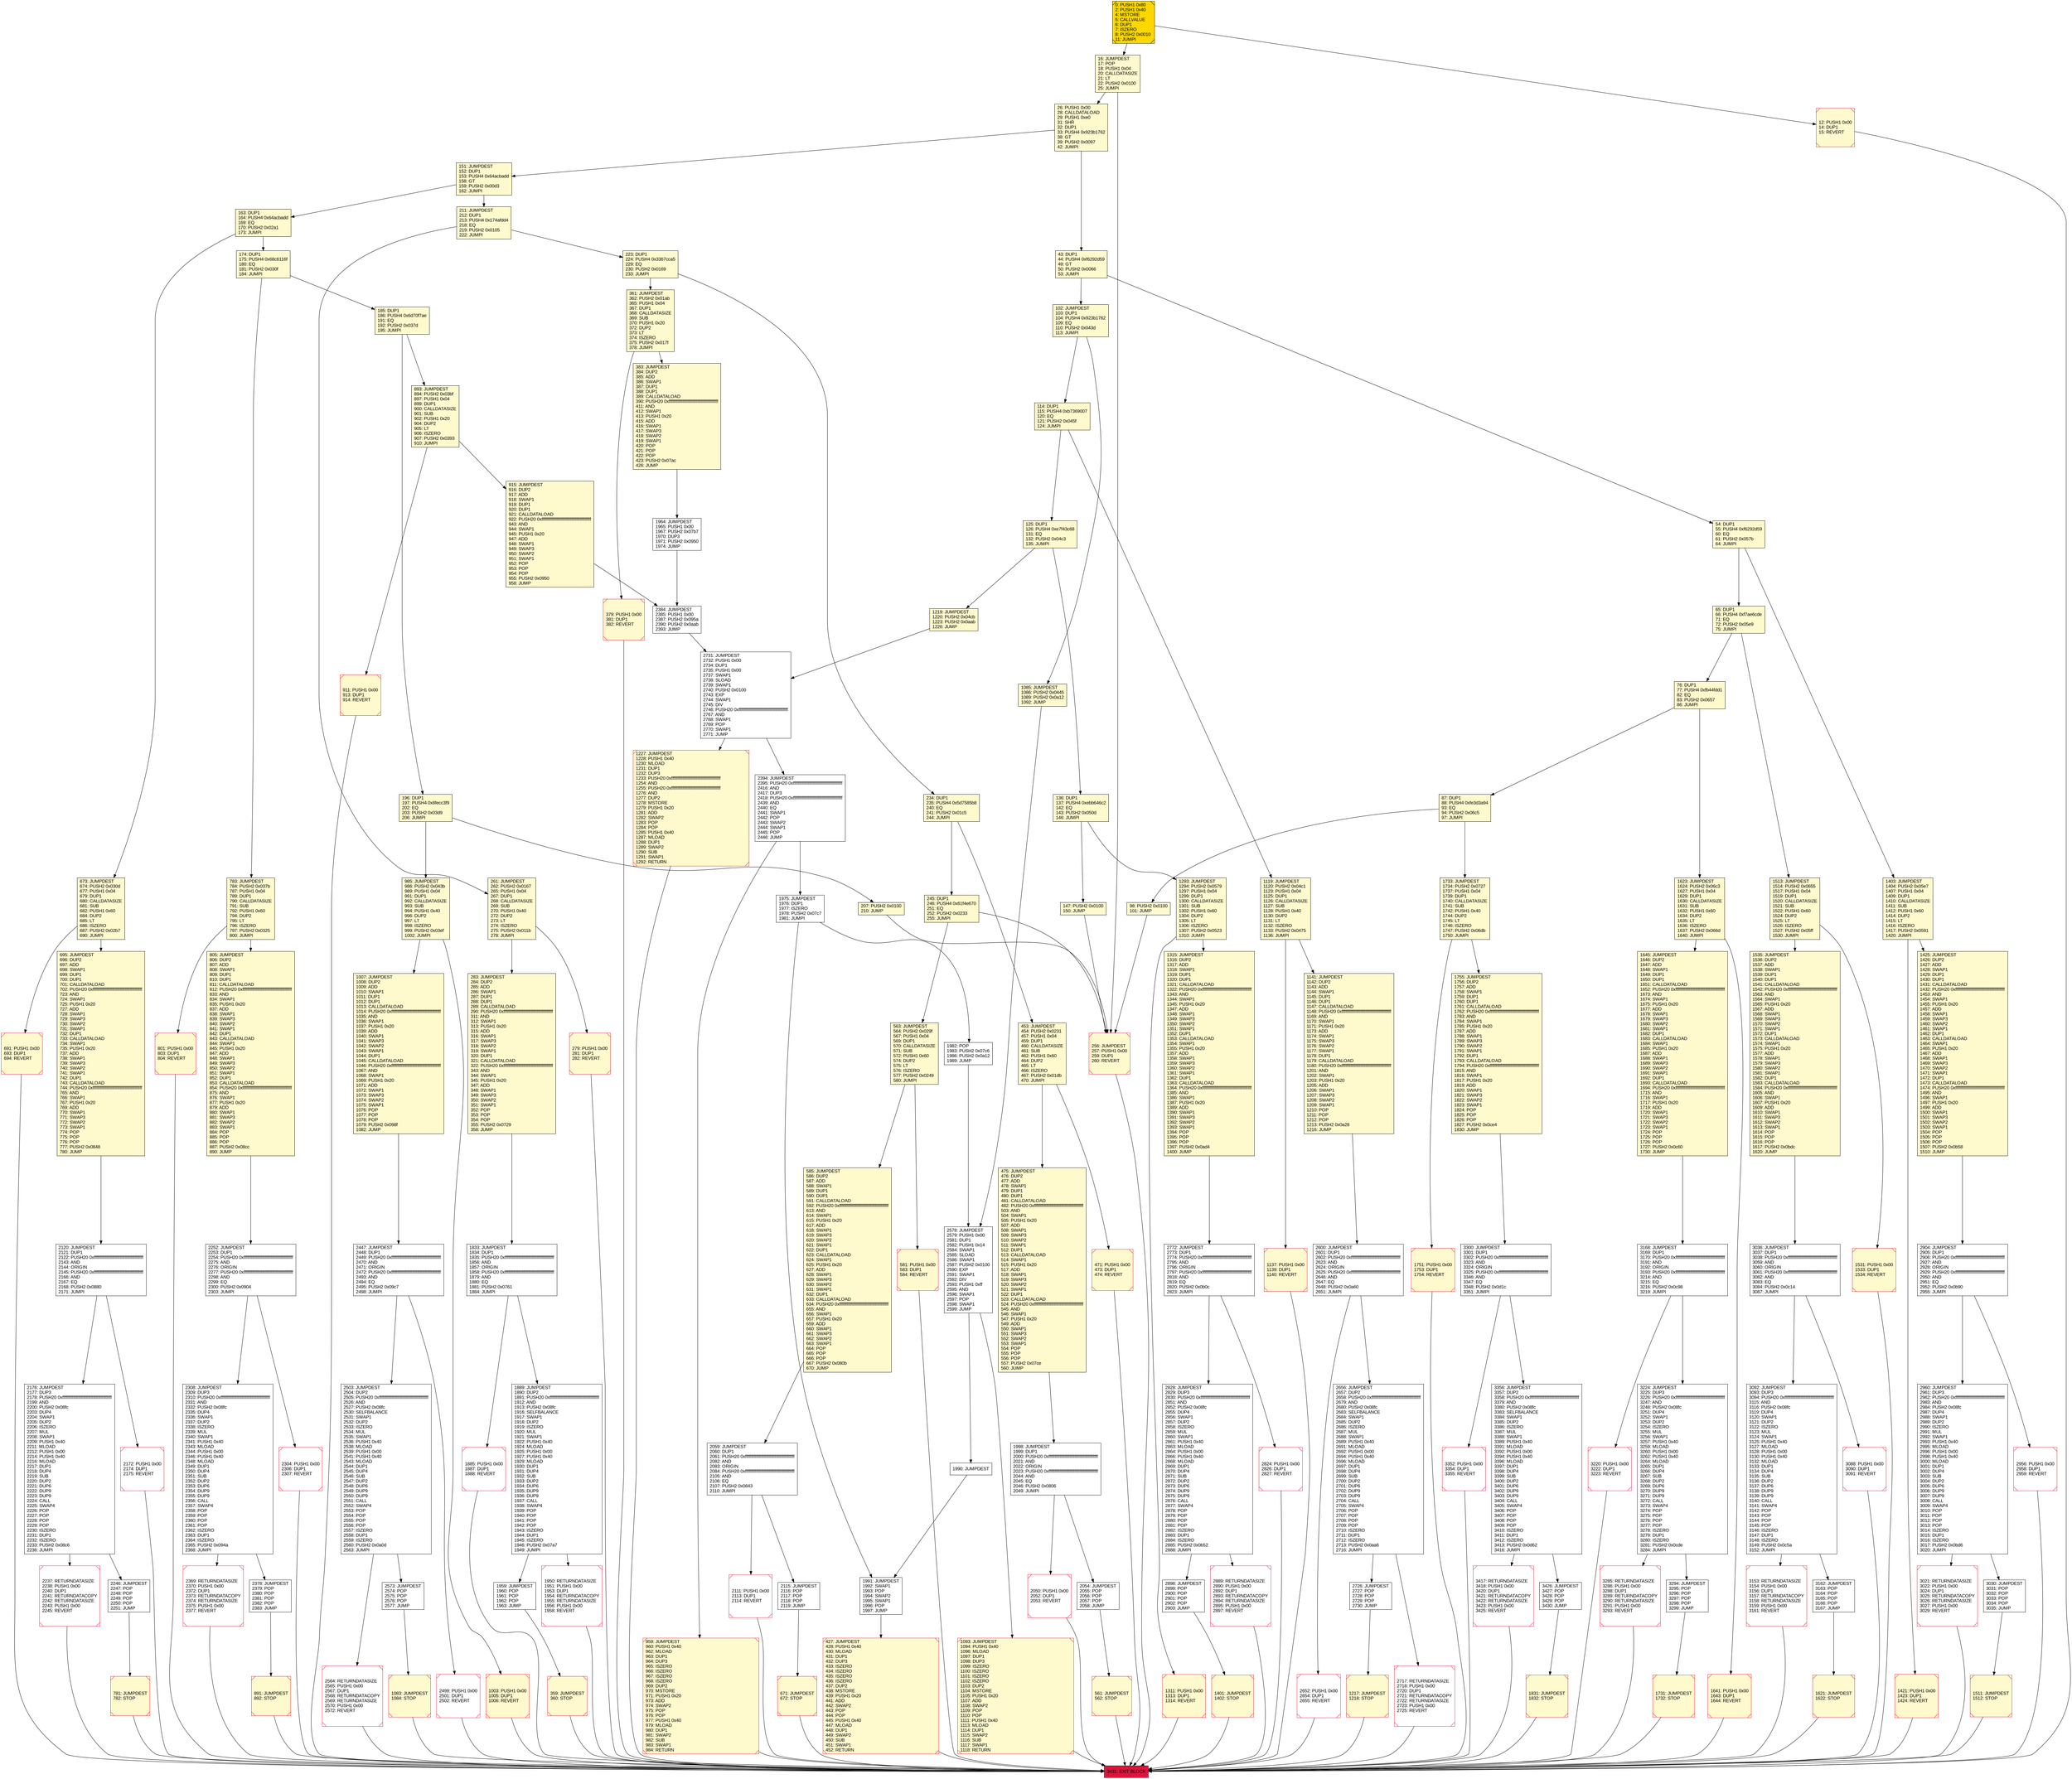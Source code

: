 digraph G {
bgcolor=transparent rankdir=UD;
node [shape=box style=filled color=black fillcolor=white fontname=arial fontcolor=black];
2828 [label="2828: JUMPDEST\l2829: DUP3\l2830: PUSH20 0xffffffffffffffffffffffffffffffffffffffff\l2851: AND\l2852: PUSH2 0x08fc\l2855: DUP4\l2856: SWAP1\l2857: DUP2\l2858: ISZERO\l2859: MUL\l2860: SWAP1\l2861: PUSH1 0x40\l2863: MLOAD\l2864: PUSH1 0x00\l2866: PUSH1 0x40\l2868: MLOAD\l2869: DUP1\l2870: DUP4\l2871: SUB\l2872: DUP2\l2873: DUP6\l2874: DUP9\l2875: DUP9\l2876: CALL\l2877: SWAP4\l2878: POP\l2879: POP\l2880: POP\l2881: POP\l2882: ISZERO\l2883: DUP1\l2884: ISZERO\l2885: PUSH2 0x0b52\l2888: JUMPI\l" ];
2378 [label="2378: JUMPDEST\l2379: POP\l2380: POP\l2381: POP\l2382: POP\l2383: JUMP\l" ];
26 [label="26: PUSH1 0x00\l28: CALLDATALOAD\l29: PUSH1 0xe0\l31: SHR\l32: DUP1\l33: PUSH4 0x923b1762\l38: GT\l39: PUSH2 0x0097\l42: JUMPI\l" fillcolor=lemonchiffon ];
256 [label="256: JUMPDEST\l257: PUSH1 0x00\l259: DUP1\l260: REVERT\l" fillcolor=lemonchiffon shape=Msquare color=crimson ];
3036 [label="3036: JUMPDEST\l3037: DUP1\l3038: PUSH20 0xffffffffffffffffffffffffffffffffffffffff\l3059: AND\l3060: ORIGIN\l3061: PUSH20 0xffffffffffffffffffffffffffffffffffffffff\l3082: AND\l3083: EQ\l3084: PUSH2 0x0c14\l3087: JUMPI\l" ];
151 [label="151: JUMPDEST\l152: DUP1\l153: PUSH4 0x64acbadd\l158: GT\l159: PUSH2 0x00d3\l162: JUMPI\l" fillcolor=lemonchiffon ];
1755 [label="1755: JUMPDEST\l1756: DUP2\l1757: ADD\l1758: SWAP1\l1759: DUP1\l1760: DUP1\l1761: CALLDATALOAD\l1762: PUSH20 0xffffffffffffffffffffffffffffffffffffffff\l1783: AND\l1784: SWAP1\l1785: PUSH1 0x20\l1787: ADD\l1788: SWAP1\l1789: SWAP3\l1790: SWAP2\l1791: SWAP1\l1792: DUP1\l1793: CALLDATALOAD\l1794: PUSH20 0xffffffffffffffffffffffffffffffffffffffff\l1815: AND\l1816: SWAP1\l1817: PUSH1 0x20\l1819: ADD\l1820: SWAP1\l1821: SWAP3\l1822: SWAP2\l1823: SWAP1\l1824: POP\l1825: POP\l1826: POP\l1827: PUSH2 0x0ce4\l1830: JUMP\l" fillcolor=lemonchiffon ];
174 [label="174: DUP1\l175: PUSH4 0x68c6116f\l180: EQ\l181: PUSH2 0x030f\l184: JUMPI\l" fillcolor=lemonchiffon ];
1513 [label="1513: JUMPDEST\l1514: PUSH2 0x0655\l1517: PUSH1 0x04\l1519: DUP1\l1520: CALLDATASIZE\l1521: SUB\l1522: PUSH1 0x60\l1524: DUP2\l1525: LT\l1526: ISZERO\l1527: PUSH2 0x05ff\l1530: JUMPI\l" fillcolor=lemonchiffon ];
671 [label="671: JUMPDEST\l672: STOP\l" fillcolor=lemonchiffon shape=Msquare color=crimson ];
1990 [label="1990: JUMPDEST\l" ];
207 [label="207: PUSH2 0x0100\l210: JUMP\l" fillcolor=lemonchiffon ];
691 [label="691: PUSH1 0x00\l693: DUP1\l694: REVERT\l" fillcolor=lemonchiffon shape=Msquare color=crimson ];
3162 [label="3162: JUMPDEST\l3163: POP\l3164: POP\l3165: POP\l3166: POP\l3167: JUMP\l" ];
223 [label="223: DUP1\l224: PUSH4 0x3367cca5\l229: EQ\l230: PUSH2 0x0169\l233: JUMPI\l" fillcolor=lemonchiffon ];
283 [label="283: JUMPDEST\l284: DUP2\l285: ADD\l286: SWAP1\l287: DUP1\l288: DUP1\l289: CALLDATALOAD\l290: PUSH20 0xffffffffffffffffffffffffffffffffffffffff\l311: AND\l312: SWAP1\l313: PUSH1 0x20\l315: ADD\l316: SWAP1\l317: SWAP3\l318: SWAP2\l319: SWAP1\l320: DUP1\l321: CALLDATALOAD\l322: PUSH20 0xffffffffffffffffffffffffffffffffffffffff\l343: AND\l344: SWAP1\l345: PUSH1 0x20\l347: ADD\l348: SWAP1\l349: SWAP3\l350: SWAP2\l351: SWAP1\l352: POP\l353: POP\l354: POP\l355: PUSH2 0x0729\l358: JUMP\l" fillcolor=lemonchiffon ];
0 [label="0: PUSH1 0x80\l2: PUSH1 0x40\l4: MSTORE\l5: CALLVALUE\l6: DUP1\l7: ISZERO\l8: PUSH2 0x0010\l11: JUMPI\l" fillcolor=lemonchiffon shape=Msquare fillcolor=gold ];
3356 [label="3356: JUMPDEST\l3357: DUP2\l3358: PUSH20 0xffffffffffffffffffffffffffffffffffffffff\l3379: AND\l3380: PUSH2 0x08fc\l3383: SELFBALANCE\l3384: SWAP1\l3385: DUP2\l3386: ISZERO\l3387: MUL\l3388: SWAP1\l3389: PUSH1 0x40\l3391: MLOAD\l3392: PUSH1 0x00\l3394: PUSH1 0x40\l3396: MLOAD\l3397: DUP1\l3398: DUP4\l3399: SUB\l3400: DUP2\l3401: DUP6\l3402: DUP9\l3403: DUP9\l3404: CALL\l3405: SWAP4\l3406: POP\l3407: POP\l3408: POP\l3409: POP\l3410: ISZERO\l3411: DUP1\l3412: ISZERO\l3413: PUSH2 0x0d62\l3416: JUMPI\l" ];
361 [label="361: JUMPDEST\l362: PUSH2 0x01ab\l365: PUSH1 0x04\l367: DUP1\l368: CALLDATASIZE\l369: SUB\l370: PUSH1 0x20\l372: DUP2\l373: LT\l374: ISZERO\l375: PUSH2 0x017f\l378: JUMPI\l" fillcolor=lemonchiffon ];
2898 [label="2898: JUMPDEST\l2899: POP\l2900: POP\l2901: POP\l2902: POP\l2903: JUMP\l" ];
2564 [label="2564: RETURNDATASIZE\l2565: PUSH1 0x00\l2567: DUP1\l2568: RETURNDATACOPY\l2569: RETURNDATASIZE\l2570: PUSH1 0x00\l2572: REVERT\l" shape=Msquare color=crimson ];
1425 [label="1425: JUMPDEST\l1426: DUP2\l1427: ADD\l1428: SWAP1\l1429: DUP1\l1430: DUP1\l1431: CALLDATALOAD\l1432: PUSH20 0xffffffffffffffffffffffffffffffffffffffff\l1453: AND\l1454: SWAP1\l1455: PUSH1 0x20\l1457: ADD\l1458: SWAP1\l1459: SWAP3\l1460: SWAP2\l1461: SWAP1\l1462: DUP1\l1463: CALLDATALOAD\l1464: SWAP1\l1465: PUSH1 0x20\l1467: ADD\l1468: SWAP1\l1469: SWAP3\l1470: SWAP2\l1471: SWAP1\l1472: DUP1\l1473: CALLDATALOAD\l1474: PUSH20 0xffffffffffffffffffffffffffffffffffffffff\l1495: AND\l1496: SWAP1\l1497: PUSH1 0x20\l1499: ADD\l1500: SWAP1\l1501: SWAP3\l1502: SWAP2\l1503: SWAP1\l1504: POP\l1505: POP\l1506: POP\l1507: PUSH2 0x0b58\l1510: JUMP\l" fillcolor=lemonchiffon ];
102 [label="102: JUMPDEST\l103: DUP1\l104: PUSH4 0x923b1762\l109: EQ\l110: PUSH2 0x043d\l113: JUMPI\l" fillcolor=lemonchiffon ];
1733 [label="1733: JUMPDEST\l1734: PUSH2 0x0727\l1737: PUSH1 0x04\l1739: DUP1\l1740: CALLDATASIZE\l1741: SUB\l1742: PUSH1 0x40\l1744: DUP2\l1745: LT\l1746: ISZERO\l1747: PUSH2 0x06db\l1750: JUMPI\l" fillcolor=lemonchiffon ];
1421 [label="1421: PUSH1 0x00\l1423: DUP1\l1424: REVERT\l" fillcolor=lemonchiffon shape=Msquare color=crimson ];
2904 [label="2904: JUMPDEST\l2905: DUP1\l2906: PUSH20 0xffffffffffffffffffffffffffffffffffffffff\l2927: AND\l2928: ORIGIN\l2929: PUSH20 0xffffffffffffffffffffffffffffffffffffffff\l2950: AND\l2951: EQ\l2952: PUSH2 0x0b90\l2955: JUMPI\l" ];
695 [label="695: JUMPDEST\l696: DUP2\l697: ADD\l698: SWAP1\l699: DUP1\l700: DUP1\l701: CALLDATALOAD\l702: PUSH20 0xffffffffffffffffffffffffffffffffffffffff\l723: AND\l724: SWAP1\l725: PUSH1 0x20\l727: ADD\l728: SWAP1\l729: SWAP3\l730: SWAP2\l731: SWAP1\l732: DUP1\l733: CALLDATALOAD\l734: SWAP1\l735: PUSH1 0x20\l737: ADD\l738: SWAP1\l739: SWAP3\l740: SWAP2\l741: SWAP1\l742: DUP1\l743: CALLDATALOAD\l744: PUSH20 0xffffffffffffffffffffffffffffffffffffffff\l765: AND\l766: SWAP1\l767: PUSH1 0x20\l769: ADD\l770: SWAP1\l771: SWAP3\l772: SWAP2\l773: SWAP1\l774: POP\l775: POP\l776: POP\l777: PUSH2 0x0848\l780: JUMP\l" fillcolor=lemonchiffon ];
2956 [label="2956: PUSH1 0x00\l2958: DUP1\l2959: REVERT\l" shape=Msquare color=crimson ];
911 [label="911: PUSH1 0x00\l913: DUP1\l914: REVERT\l" fillcolor=lemonchiffon shape=Msquare color=crimson ];
2960 [label="2960: JUMPDEST\l2961: DUP3\l2962: PUSH20 0xffffffffffffffffffffffffffffffffffffffff\l2983: AND\l2984: PUSH2 0x08fc\l2987: DUP4\l2988: SWAP1\l2989: DUP2\l2990: ISZERO\l2991: MUL\l2992: SWAP1\l2993: PUSH1 0x40\l2995: MLOAD\l2996: PUSH1 0x00\l2998: PUSH1 0x40\l3000: MLOAD\l3001: DUP1\l3002: DUP4\l3003: SUB\l3004: DUP2\l3005: DUP6\l3006: DUP9\l3007: DUP9\l3008: CALL\l3009: SWAP4\l3010: POP\l3011: POP\l3012: POP\l3013: POP\l3014: ISZERO\l3015: DUP1\l3016: ISZERO\l3017: PUSH2 0x0bd6\l3020: JUMPI\l" ];
3092 [label="3092: JUMPDEST\l3093: DUP3\l3094: PUSH20 0xffffffffffffffffffffffffffffffffffffffff\l3115: AND\l3116: PUSH2 0x08fc\l3119: DUP4\l3120: SWAP1\l3121: DUP2\l3122: ISZERO\l3123: MUL\l3124: SWAP1\l3125: PUSH1 0x40\l3127: MLOAD\l3128: PUSH1 0x00\l3130: PUSH1 0x40\l3132: MLOAD\l3133: DUP1\l3134: DUP4\l3135: SUB\l3136: DUP2\l3137: DUP6\l3138: DUP9\l3139: DUP9\l3140: CALL\l3141: SWAP4\l3142: POP\l3143: POP\l3144: POP\l3145: POP\l3146: ISZERO\l3147: DUP1\l3148: ISZERO\l3149: PUSH2 0x0c5a\l3152: JUMPI\l" ];
3220 [label="3220: PUSH1 0x00\l3222: DUP1\l3223: REVERT\l" shape=Msquare color=crimson ];
1964 [label="1964: JUMPDEST\l1965: PUSH1 0x00\l1967: PUSH2 0x07b7\l1970: DUP3\l1971: PUSH2 0x0950\l1974: JUMP\l" ];
3300 [label="3300: JUMPDEST\l3301: DUP1\l3302: PUSH20 0xffffffffffffffffffffffffffffffffffffffff\l3323: AND\l3324: ORIGIN\l3325: PUSH20 0xffffffffffffffffffffffffffffffffffffffff\l3346: AND\l3347: EQ\l3348: PUSH2 0x0d1c\l3351: JUMPI\l" ];
76 [label="76: DUP1\l77: PUSH4 0xfb44fdd1\l82: EQ\l83: PUSH2 0x0657\l86: JUMPI\l" fillcolor=lemonchiffon ];
2731 [label="2731: JUMPDEST\l2732: PUSH1 0x00\l2734: DUP1\l2735: PUSH1 0x00\l2737: SWAP1\l2738: SLOAD\l2739: SWAP1\l2740: PUSH2 0x0100\l2743: EXP\l2744: SWAP1\l2745: DIV\l2746: PUSH20 0xffffffffffffffffffffffffffffffffffffffff\l2767: AND\l2768: SWAP1\l2769: POP\l2770: SWAP1\l2771: JUMP\l" ];
3417 [label="3417: RETURNDATASIZE\l3418: PUSH1 0x00\l3420: DUP1\l3421: RETURNDATACOPY\l3422: RETURNDATASIZE\l3423: PUSH1 0x00\l3425: REVERT\l" shape=Msquare color=crimson ];
65 [label="65: DUP1\l66: PUSH4 0xf7ae6cde\l71: EQ\l72: PUSH2 0x05e9\l75: JUMPI\l" fillcolor=lemonchiffon ];
1959 [label="1959: JUMPDEST\l1960: POP\l1961: POP\l1962: POP\l1963: JUMP\l" ];
2726 [label="2726: JUMPDEST\l2727: POP\l2728: POP\l2729: POP\l2730: JUMP\l" ];
261 [label="261: JUMPDEST\l262: PUSH2 0x0167\l265: PUSH1 0x04\l267: DUP1\l268: CALLDATASIZE\l269: SUB\l270: PUSH1 0x40\l272: DUP2\l273: LT\l274: ISZERO\l275: PUSH2 0x011b\l278: JUMPI\l" fillcolor=lemonchiffon ];
1003 [label="1003: PUSH1 0x00\l1005: DUP1\l1006: REVERT\l" fillcolor=lemonchiffon shape=Msquare color=crimson ];
3153 [label="3153: RETURNDATASIZE\l3154: PUSH1 0x00\l3156: DUP1\l3157: RETURNDATACOPY\l3158: RETURNDATASIZE\l3159: PUSH1 0x00\l3161: REVERT\l" shape=Msquare color=crimson ];
147 [label="147: PUSH2 0x0100\l150: JUMP\l" fillcolor=lemonchiffon ];
1975 [label="1975: JUMPDEST\l1976: DUP1\l1977: ISZERO\l1978: PUSH2 0x07c7\l1981: JUMPI\l" ];
2889 [label="2889: RETURNDATASIZE\l2890: PUSH1 0x00\l2892: DUP1\l2893: RETURNDATACOPY\l2894: RETURNDATASIZE\l2895: PUSH1 0x00\l2897: REVERT\l" shape=Msquare color=crimson ];
893 [label="893: JUMPDEST\l894: PUSH2 0x03bf\l897: PUSH1 0x04\l899: DUP1\l900: CALLDATASIZE\l901: SUB\l902: PUSH1 0x20\l904: DUP2\l905: LT\l906: ISZERO\l907: PUSH2 0x0393\l910: JUMPI\l" fillcolor=lemonchiffon ];
1217 [label="1217: JUMPDEST\l1218: STOP\l" fillcolor=lemonchiffon shape=Msquare color=crimson ];
1731 [label="1731: JUMPDEST\l1732: STOP\l" fillcolor=lemonchiffon shape=Msquare color=crimson ];
196 [label="196: DUP1\l197: PUSH4 0x8fecc3f9\l202: EQ\l203: PUSH2 0x03d9\l206: JUMPI\l" fillcolor=lemonchiffon ];
1531 [label="1531: PUSH1 0x00\l1533: DUP1\l1534: REVERT\l" fillcolor=lemonchiffon shape=Msquare color=crimson ];
2369 [label="2369: RETURNDATASIZE\l2370: PUSH1 0x00\l2372: DUP1\l2373: RETURNDATACOPY\l2374: RETURNDATASIZE\l2375: PUSH1 0x00\l2377: REVERT\l" shape=Msquare color=crimson ];
453 [label="453: JUMPDEST\l454: PUSH2 0x0231\l457: PUSH1 0x04\l459: DUP1\l460: CALLDATASIZE\l461: SUB\l462: PUSH1 0x60\l464: DUP2\l465: LT\l466: ISZERO\l467: PUSH2 0x01db\l470: JUMPI\l" fillcolor=lemonchiffon ];
2176 [label="2176: JUMPDEST\l2177: DUP3\l2178: PUSH20 0xffffffffffffffffffffffffffffffffffffffff\l2199: AND\l2200: PUSH2 0x08fc\l2203: DUP4\l2204: SWAP1\l2205: DUP2\l2206: ISZERO\l2207: MUL\l2208: SWAP1\l2209: PUSH1 0x40\l2211: MLOAD\l2212: PUSH1 0x00\l2214: PUSH1 0x40\l2216: MLOAD\l2217: DUP1\l2218: DUP4\l2219: SUB\l2220: DUP2\l2221: DUP6\l2222: DUP9\l2223: DUP9\l2224: CALL\l2225: SWAP4\l2226: POP\l2227: POP\l2228: POP\l2229: POP\l2230: ISZERO\l2231: DUP1\l2232: ISZERO\l2233: PUSH2 0x08c6\l2236: JUMPI\l" ];
1982 [label="1982: POP\l1983: PUSH2 0x07c6\l1986: PUSH2 0x0a12\l1989: JUMP\l" ];
2499 [label="2499: PUSH1 0x00\l2501: DUP1\l2502: REVERT\l" shape=Msquare color=crimson ];
563 [label="563: JUMPDEST\l564: PUSH2 0x029f\l567: PUSH1 0x04\l569: DUP1\l570: CALLDATASIZE\l571: SUB\l572: PUSH1 0x60\l574: DUP2\l575: LT\l576: ISZERO\l577: PUSH2 0x0249\l580: JUMPI\l" fillcolor=lemonchiffon ];
3431 [label="3431: EXIT BLOCK\l" fillcolor=crimson ];
114 [label="114: DUP1\l115: PUSH4 0xb7369007\l120: EQ\l121: PUSH2 0x045f\l124: JUMPI\l" fillcolor=lemonchiffon ];
475 [label="475: JUMPDEST\l476: DUP2\l477: ADD\l478: SWAP1\l479: DUP1\l480: DUP1\l481: CALLDATALOAD\l482: PUSH20 0xffffffffffffffffffffffffffffffffffffffff\l503: AND\l504: SWAP1\l505: PUSH1 0x20\l507: ADD\l508: SWAP1\l509: SWAP3\l510: SWAP2\l511: SWAP1\l512: DUP1\l513: CALLDATALOAD\l514: SWAP1\l515: PUSH1 0x20\l517: ADD\l518: SWAP1\l519: SWAP3\l520: SWAP2\l521: SWAP1\l522: DUP1\l523: CALLDATALOAD\l524: PUSH20 0xffffffffffffffffffffffffffffffffffffffff\l545: AND\l546: SWAP1\l547: PUSH1 0x20\l549: ADD\l550: SWAP1\l551: SWAP3\l552: SWAP2\l553: SWAP1\l554: POP\l555: POP\l556: POP\l557: PUSH2 0x07ce\l560: JUMP\l" fillcolor=lemonchiffon ];
1991 [label="1991: JUMPDEST\l1992: SWAP1\l1993: POP\l1994: SWAP2\l1995: SWAP1\l1996: POP\l1997: JUMP\l" ];
2059 [label="2059: JUMPDEST\l2060: DUP1\l2061: PUSH20 0xffffffffffffffffffffffffffffffffffffffff\l2082: AND\l2083: ORIGIN\l2084: PUSH20 0xffffffffffffffffffffffffffffffffffffffff\l2105: AND\l2106: EQ\l2107: PUSH2 0x0843\l2110: JUMPI\l" ];
1511 [label="1511: JUMPDEST\l1512: STOP\l" fillcolor=lemonchiffon shape=Msquare color=crimson ];
1535 [label="1535: JUMPDEST\l1536: DUP2\l1537: ADD\l1538: SWAP1\l1539: DUP1\l1540: DUP1\l1541: CALLDATALOAD\l1542: PUSH20 0xffffffffffffffffffffffffffffffffffffffff\l1563: AND\l1564: SWAP1\l1565: PUSH1 0x20\l1567: ADD\l1568: SWAP1\l1569: SWAP3\l1570: SWAP2\l1571: SWAP1\l1572: DUP1\l1573: CALLDATALOAD\l1574: SWAP1\l1575: PUSH1 0x20\l1577: ADD\l1578: SWAP1\l1579: SWAP3\l1580: SWAP2\l1581: SWAP1\l1582: DUP1\l1583: CALLDATALOAD\l1584: PUSH20 0xffffffffffffffffffffffffffffffffffffffff\l1605: AND\l1606: SWAP1\l1607: PUSH1 0x20\l1609: ADD\l1610: SWAP1\l1611: SWAP3\l1612: SWAP2\l1613: SWAP1\l1614: POP\l1615: POP\l1616: POP\l1617: PUSH2 0x0bdc\l1620: JUMP\l" fillcolor=lemonchiffon ];
1119 [label="1119: JUMPDEST\l1120: PUSH2 0x04c1\l1123: PUSH1 0x04\l1125: DUP1\l1126: CALLDATASIZE\l1127: SUB\l1128: PUSH1 0x40\l1130: DUP2\l1131: LT\l1132: ISZERO\l1133: PUSH2 0x0475\l1136: JUMPI\l" fillcolor=lemonchiffon ];
471 [label="471: PUSH1 0x00\l473: DUP1\l474: REVERT\l" fillcolor=lemonchiffon shape=Msquare color=crimson ];
1751 [label="1751: PUSH1 0x00\l1753: DUP1\l1754: REVERT\l" fillcolor=lemonchiffon shape=Msquare color=crimson ];
1093 [label="1093: JUMPDEST\l1094: PUSH1 0x40\l1096: MLOAD\l1097: DUP1\l1098: DUP3\l1099: ISZERO\l1100: ISZERO\l1101: ISZERO\l1102: ISZERO\l1103: DUP2\l1104: MSTORE\l1105: PUSH1 0x20\l1107: ADD\l1108: SWAP2\l1109: POP\l1110: POP\l1111: PUSH1 0x40\l1113: MLOAD\l1114: DUP1\l1115: SWAP2\l1116: SUB\l1117: SWAP1\l1118: RETURN\l" fillcolor=lemonchiffon shape=Msquare color=crimson ];
16 [label="16: JUMPDEST\l17: POP\l18: PUSH1 0x04\l20: CALLDATASIZE\l21: LT\l22: PUSH2 0x0100\l25: JUMPI\l" fillcolor=lemonchiffon ];
1403 [label="1403: JUMPDEST\l1404: PUSH2 0x05e7\l1407: PUSH1 0x04\l1409: DUP1\l1410: CALLDATASIZE\l1411: SUB\l1412: PUSH1 0x60\l1414: DUP2\l1415: LT\l1416: ISZERO\l1417: PUSH2 0x0591\l1420: JUMPI\l" fillcolor=lemonchiffon ];
783 [label="783: JUMPDEST\l784: PUSH2 0x037b\l787: PUSH1 0x04\l789: DUP1\l790: CALLDATASIZE\l791: SUB\l792: PUSH1 0x60\l794: DUP2\l795: LT\l796: ISZERO\l797: PUSH2 0x0325\l800: JUMPI\l" fillcolor=lemonchiffon ];
801 [label="801: PUSH1 0x00\l803: DUP1\l804: REVERT\l" fillcolor=lemonchiffon shape=Msquare color=crimson ];
959 [label="959: JUMPDEST\l960: PUSH1 0x40\l962: MLOAD\l963: DUP1\l964: DUP3\l965: ISZERO\l966: ISZERO\l967: ISZERO\l968: ISZERO\l969: DUP2\l970: MSTORE\l971: PUSH1 0x20\l973: ADD\l974: SWAP2\l975: POP\l976: POP\l977: PUSH1 0x40\l979: MLOAD\l980: DUP1\l981: SWAP2\l982: SUB\l983: SWAP1\l984: RETURN\l" fillcolor=lemonchiffon shape=Msquare color=crimson ];
1141 [label="1141: JUMPDEST\l1142: DUP2\l1143: ADD\l1144: SWAP1\l1145: DUP1\l1146: DUP1\l1147: CALLDATALOAD\l1148: PUSH20 0xffffffffffffffffffffffffffffffffffffffff\l1169: AND\l1170: SWAP1\l1171: PUSH1 0x20\l1173: ADD\l1174: SWAP1\l1175: SWAP3\l1176: SWAP2\l1177: SWAP1\l1178: DUP1\l1179: CALLDATALOAD\l1180: PUSH20 0xffffffffffffffffffffffffffffffffffffffff\l1201: AND\l1202: SWAP1\l1203: PUSH1 0x20\l1205: ADD\l1206: SWAP1\l1207: SWAP3\l1208: SWAP2\l1209: SWAP1\l1210: POP\l1211: POP\l1212: POP\l1213: PUSH2 0x0a28\l1216: JUMP\l" fillcolor=lemonchiffon ];
3426 [label="3426: JUMPDEST\l3427: POP\l3428: POP\l3429: POP\l3430: JUMP\l" ];
1950 [label="1950: RETURNDATASIZE\l1951: PUSH1 0x00\l1953: DUP1\l1954: RETURNDATACOPY\l1955: RETURNDATASIZE\l1956: PUSH1 0x00\l1958: REVERT\l" shape=Msquare color=crimson ];
2717 [label="2717: RETURNDATASIZE\l2718: PUSH1 0x00\l2720: DUP1\l2721: RETURNDATACOPY\l2722: RETURNDATASIZE\l2723: PUSH1 0x00\l2725: REVERT\l" shape=Msquare color=crimson ];
2246 [label="2246: JUMPDEST\l2247: POP\l2248: POP\l2249: POP\l2250: POP\l2251: JUMP\l" ];
1085 [label="1085: JUMPDEST\l1086: PUSH2 0x0445\l1089: PUSH2 0x0a12\l1092: JUMP\l" fillcolor=lemonchiffon ];
1315 [label="1315: JUMPDEST\l1316: DUP2\l1317: ADD\l1318: SWAP1\l1319: DUP1\l1320: DUP1\l1321: CALLDATALOAD\l1322: PUSH20 0xffffffffffffffffffffffffffffffffffffffff\l1343: AND\l1344: SWAP1\l1345: PUSH1 0x20\l1347: ADD\l1348: SWAP1\l1349: SWAP3\l1350: SWAP2\l1351: SWAP1\l1352: DUP1\l1353: CALLDATALOAD\l1354: SWAP1\l1355: PUSH1 0x20\l1357: ADD\l1358: SWAP1\l1359: SWAP3\l1360: SWAP2\l1361: SWAP1\l1362: DUP1\l1363: CALLDATALOAD\l1364: PUSH20 0xffffffffffffffffffffffffffffffffffffffff\l1385: AND\l1386: SWAP1\l1387: PUSH1 0x20\l1389: ADD\l1390: SWAP1\l1391: SWAP3\l1392: SWAP2\l1393: SWAP1\l1394: POP\l1395: POP\l1396: POP\l1397: PUSH2 0x0ad4\l1400: JUMP\l" fillcolor=lemonchiffon ];
2394 [label="2394: JUMPDEST\l2395: PUSH20 0xffffffffffffffffffffffffffffffffffffffff\l2416: AND\l2417: DUP3\l2418: PUSH20 0xffffffffffffffffffffffffffffffffffffffff\l2439: AND\l2440: EQ\l2441: SWAP1\l2442: POP\l2443: SWAP2\l2444: SWAP1\l2445: POP\l2446: JUMP\l" ];
3294 [label="3294: JUMPDEST\l3295: POP\l3296: POP\l3297: POP\l3298: POP\l3299: JUMP\l" ];
234 [label="234: DUP1\l235: PUSH4 0x5d7585b8\l240: EQ\l241: PUSH2 0x01c5\l244: JUMPI\l" fillcolor=lemonchiffon ];
427 [label="427: JUMPDEST\l428: PUSH1 0x40\l430: MLOAD\l431: DUP1\l432: DUP3\l433: ISZERO\l434: ISZERO\l435: ISZERO\l436: ISZERO\l437: DUP2\l438: MSTORE\l439: PUSH1 0x20\l441: ADD\l442: SWAP2\l443: POP\l444: POP\l445: PUSH1 0x40\l447: MLOAD\l448: DUP1\l449: SWAP2\l450: SUB\l451: SWAP1\l452: RETURN\l" fillcolor=lemonchiffon shape=Msquare color=crimson ];
1227 [label="1227: JUMPDEST\l1228: PUSH1 0x40\l1230: MLOAD\l1231: DUP1\l1232: DUP3\l1233: PUSH20 0xffffffffffffffffffffffffffffffffffffffff\l1254: AND\l1255: PUSH20 0xffffffffffffffffffffffffffffffffffffffff\l1276: AND\l1277: DUP2\l1278: MSTORE\l1279: PUSH1 0x20\l1281: ADD\l1282: SWAP2\l1283: POP\l1284: POP\l1285: PUSH1 0x40\l1287: MLOAD\l1288: DUP1\l1289: SWAP2\l1290: SUB\l1291: SWAP1\l1292: RETURN\l" fillcolor=lemonchiffon shape=Msquare color=crimson ];
3030 [label="3030: JUMPDEST\l3031: POP\l3032: POP\l3033: POP\l3034: POP\l3035: JUMP\l" ];
781 [label="781: JUMPDEST\l782: STOP\l" fillcolor=lemonchiffon shape=Msquare color=crimson ];
2384 [label="2384: JUMPDEST\l2385: PUSH1 0x00\l2387: PUSH2 0x095a\l2390: PUSH2 0x0aab\l2393: JUMP\l" ];
2111 [label="2111: PUSH1 0x00\l2113: DUP1\l2114: REVERT\l" shape=Msquare color=crimson ];
2304 [label="2304: PUSH1 0x00\l2306: DUP1\l2307: REVERT\l" shape=Msquare color=crimson ];
2115 [label="2115: JUMPDEST\l2116: POP\l2117: POP\l2118: POP\l2119: JUMP\l" ];
2050 [label="2050: PUSH1 0x00\l2052: DUP1\l2053: REVERT\l" shape=Msquare color=crimson ];
561 [label="561: JUMPDEST\l562: STOP\l" fillcolor=lemonchiffon shape=Msquare color=crimson ];
585 [label="585: JUMPDEST\l586: DUP2\l587: ADD\l588: SWAP1\l589: DUP1\l590: DUP1\l591: CALLDATALOAD\l592: PUSH20 0xffffffffffffffffffffffffffffffffffffffff\l613: AND\l614: SWAP1\l615: PUSH1 0x20\l617: ADD\l618: SWAP1\l619: SWAP3\l620: SWAP2\l621: SWAP1\l622: DUP1\l623: CALLDATALOAD\l624: SWAP1\l625: PUSH1 0x20\l627: ADD\l628: SWAP1\l629: SWAP3\l630: SWAP2\l631: SWAP1\l632: DUP1\l633: CALLDATALOAD\l634: PUSH20 0xffffffffffffffffffffffffffffffffffffffff\l655: AND\l656: SWAP1\l657: PUSH1 0x20\l659: ADD\l660: SWAP1\l661: SWAP3\l662: SWAP2\l663: SWAP1\l664: POP\l665: POP\l666: POP\l667: PUSH2 0x080b\l670: JUMP\l" fillcolor=lemonchiffon ];
2237 [label="2237: RETURNDATASIZE\l2238: PUSH1 0x00\l2240: DUP1\l2241: RETURNDATACOPY\l2242: RETURNDATASIZE\l2243: PUSH1 0x00\l2245: REVERT\l" shape=Msquare color=crimson ];
2824 [label="2824: PUSH1 0x00\l2826: DUP1\l2827: REVERT\l" shape=Msquare color=crimson ];
12 [label="12: PUSH1 0x00\l14: DUP1\l15: REVERT\l" fillcolor=lemonchiffon shape=Msquare color=crimson ];
985 [label="985: JUMPDEST\l986: PUSH2 0x043b\l989: PUSH1 0x04\l991: DUP1\l992: CALLDATASIZE\l993: SUB\l994: PUSH1 0x40\l996: DUP2\l997: LT\l998: ISZERO\l999: PUSH2 0x03ef\l1002: JUMPI\l" fillcolor=lemonchiffon ];
2308 [label="2308: JUMPDEST\l2309: DUP3\l2310: PUSH20 0xffffffffffffffffffffffffffffffffffffffff\l2331: AND\l2332: PUSH2 0x08fc\l2335: DUP4\l2336: SWAP1\l2337: DUP2\l2338: ISZERO\l2339: MUL\l2340: SWAP1\l2341: PUSH1 0x40\l2343: MLOAD\l2344: PUSH1 0x00\l2346: PUSH1 0x40\l2348: MLOAD\l2349: DUP1\l2350: DUP4\l2351: SUB\l2352: DUP2\l2353: DUP6\l2354: DUP9\l2355: DUP9\l2356: CALL\l2357: SWAP4\l2358: POP\l2359: POP\l2360: POP\l2361: POP\l2362: ISZERO\l2363: DUP1\l2364: ISZERO\l2365: PUSH2 0x094a\l2368: JUMPI\l" ];
136 [label="136: DUP1\l137: PUSH4 0xebb646c2\l142: EQ\l143: PUSH2 0x050d\l146: JUMPI\l" fillcolor=lemonchiffon ];
1083 [label="1083: JUMPDEST\l1084: STOP\l" fillcolor=lemonchiffon shape=Msquare color=crimson ];
3168 [label="3168: JUMPDEST\l3169: DUP1\l3170: PUSH20 0xffffffffffffffffffffffffffffffffffffffff\l3191: AND\l3192: ORIGIN\l3193: PUSH20 0xffffffffffffffffffffffffffffffffffffffff\l3214: AND\l3215: EQ\l3216: PUSH2 0x0c98\l3219: JUMPI\l" ];
3088 [label="3088: PUSH1 0x00\l3090: DUP1\l3091: REVERT\l" shape=Msquare color=crimson ];
1831 [label="1831: JUMPDEST\l1832: STOP\l" fillcolor=lemonchiffon shape=Msquare color=crimson ];
279 [label="279: PUSH1 0x00\l281: DUP1\l282: REVERT\l" fillcolor=lemonchiffon shape=Msquare color=crimson ];
3352 [label="3352: PUSH1 0x00\l3354: DUP1\l3355: REVERT\l" shape=Msquare color=crimson ];
673 [label="673: JUMPDEST\l674: PUSH2 0x030d\l677: PUSH1 0x04\l679: DUP1\l680: CALLDATASIZE\l681: SUB\l682: PUSH1 0x60\l684: DUP2\l685: LT\l686: ISZERO\l687: PUSH2 0x02b7\l690: JUMPI\l" fillcolor=lemonchiffon ];
98 [label="98: PUSH2 0x0100\l101: JUMP\l" fillcolor=lemonchiffon ];
1311 [label="1311: PUSH1 0x00\l1313: DUP1\l1314: REVERT\l" fillcolor=lemonchiffon shape=Msquare color=crimson ];
2447 [label="2447: JUMPDEST\l2448: DUP1\l2449: PUSH20 0xffffffffffffffffffffffffffffffffffffffff\l2470: AND\l2471: ORIGIN\l2472: PUSH20 0xffffffffffffffffffffffffffffffffffffffff\l2493: AND\l2494: EQ\l2495: PUSH2 0x09c7\l2498: JUMPI\l" ];
1621 [label="1621: JUMPDEST\l1622: STOP\l" fillcolor=lemonchiffon shape=Msquare color=crimson ];
1293 [label="1293: JUMPDEST\l1294: PUSH2 0x0579\l1297: PUSH1 0x04\l1299: DUP1\l1300: CALLDATASIZE\l1301: SUB\l1302: PUSH1 0x60\l1304: DUP2\l1305: LT\l1306: ISZERO\l1307: PUSH2 0x0523\l1310: JUMPI\l" fillcolor=lemonchiffon ];
2772 [label="2772: JUMPDEST\l2773: DUP1\l2774: PUSH20 0xffffffffffffffffffffffffffffffffffffffff\l2795: AND\l2796: ORIGIN\l2797: PUSH20 0xffffffffffffffffffffffffffffffffffffffff\l2818: AND\l2819: EQ\l2820: PUSH2 0x0b0c\l2823: JUMPI\l" ];
1641 [label="1641: PUSH1 0x00\l1643: DUP1\l1644: REVERT\l" fillcolor=lemonchiffon shape=Msquare color=crimson ];
3285 [label="3285: RETURNDATASIZE\l3286: PUSH1 0x00\l3288: DUP1\l3289: RETURNDATACOPY\l3290: RETURNDATASIZE\l3291: PUSH1 0x00\l3293: REVERT\l" shape=Msquare color=crimson ];
1137 [label="1137: PUSH1 0x00\l1139: DUP1\l1140: REVERT\l" fillcolor=lemonchiffon shape=Msquare color=crimson ];
1623 [label="1623: JUMPDEST\l1624: PUSH2 0x06c3\l1627: PUSH1 0x04\l1629: DUP1\l1630: CALLDATASIZE\l1631: SUB\l1632: PUSH1 0x60\l1634: DUP2\l1635: LT\l1636: ISZERO\l1637: PUSH2 0x066d\l1640: JUMPI\l" fillcolor=lemonchiffon ];
125 [label="125: DUP1\l126: PUSH4 0xe7f43c68\l131: EQ\l132: PUSH2 0x04c3\l135: JUMPI\l" fillcolor=lemonchiffon ];
43 [label="43: DUP1\l44: PUSH4 0xf6292d59\l49: GT\l50: PUSH2 0x0066\l53: JUMPI\l" fillcolor=lemonchiffon ];
3021 [label="3021: RETURNDATASIZE\l3022: PUSH1 0x00\l3024: DUP1\l3025: RETURNDATACOPY\l3026: RETURNDATASIZE\l3027: PUSH1 0x00\l3029: REVERT\l" shape=Msquare color=crimson ];
3224 [label="3224: JUMPDEST\l3225: DUP3\l3226: PUSH20 0xffffffffffffffffffffffffffffffffffffffff\l3247: AND\l3248: PUSH2 0x08fc\l3251: DUP4\l3252: SWAP1\l3253: DUP2\l3254: ISZERO\l3255: MUL\l3256: SWAP1\l3257: PUSH1 0x40\l3259: MLOAD\l3260: PUSH1 0x00\l3262: PUSH1 0x40\l3264: MLOAD\l3265: DUP1\l3266: DUP4\l3267: SUB\l3268: DUP2\l3269: DUP6\l3270: DUP9\l3271: DUP9\l3272: CALL\l3273: SWAP4\l3274: POP\l3275: POP\l3276: POP\l3277: POP\l3278: ISZERO\l3279: DUP1\l3280: ISZERO\l3281: PUSH2 0x0cde\l3284: JUMPI\l" ];
379 [label="379: PUSH1 0x00\l381: DUP1\l382: REVERT\l" fillcolor=lemonchiffon shape=Msquare color=crimson ];
915 [label="915: JUMPDEST\l916: DUP2\l917: ADD\l918: SWAP1\l919: DUP1\l920: DUP1\l921: CALLDATALOAD\l922: PUSH20 0xffffffffffffffffffffffffffffffffffffffff\l943: AND\l944: SWAP1\l945: PUSH1 0x20\l947: ADD\l948: SWAP1\l949: SWAP3\l950: SWAP2\l951: SWAP1\l952: POP\l953: POP\l954: POP\l955: PUSH2 0x0950\l958: JUMP\l" fillcolor=lemonchiffon ];
2578 [label="2578: JUMPDEST\l2579: PUSH1 0x00\l2581: DUP1\l2582: PUSH1 0x14\l2584: SWAP1\l2585: SLOAD\l2586: SWAP1\l2587: PUSH2 0x0100\l2590: EXP\l2591: SWAP1\l2592: DIV\l2593: PUSH1 0xff\l2595: AND\l2596: SWAP1\l2597: POP\l2598: SWAP1\l2599: JUMP\l" ];
2172 [label="2172: PUSH1 0x00\l2174: DUP1\l2175: REVERT\l" shape=Msquare color=crimson ];
805 [label="805: JUMPDEST\l806: DUP2\l807: ADD\l808: SWAP1\l809: DUP1\l810: DUP1\l811: CALLDATALOAD\l812: PUSH20 0xffffffffffffffffffffffffffffffffffffffff\l833: AND\l834: SWAP1\l835: PUSH1 0x20\l837: ADD\l838: SWAP1\l839: SWAP3\l840: SWAP2\l841: SWAP1\l842: DUP1\l843: CALLDATALOAD\l844: SWAP1\l845: PUSH1 0x20\l847: ADD\l848: SWAP1\l849: SWAP3\l850: SWAP2\l851: SWAP1\l852: DUP1\l853: CALLDATALOAD\l854: PUSH20 0xffffffffffffffffffffffffffffffffffffffff\l875: AND\l876: SWAP1\l877: PUSH1 0x20\l879: ADD\l880: SWAP1\l881: SWAP3\l882: SWAP2\l883: SWAP1\l884: POP\l885: POP\l886: POP\l887: PUSH2 0x08cc\l890: JUMP\l" fillcolor=lemonchiffon ];
581 [label="581: PUSH1 0x00\l583: DUP1\l584: REVERT\l" fillcolor=lemonchiffon shape=Msquare color=crimson ];
211 [label="211: JUMPDEST\l212: DUP1\l213: PUSH4 0x174afdd4\l218: EQ\l219: PUSH2 0x0105\l222: JUMPI\l" fillcolor=lemonchiffon ];
2120 [label="2120: JUMPDEST\l2121: DUP1\l2122: PUSH20 0xffffffffffffffffffffffffffffffffffffffff\l2143: AND\l2144: ORIGIN\l2145: PUSH20 0xffffffffffffffffffffffffffffffffffffffff\l2166: AND\l2167: EQ\l2168: PUSH2 0x0880\l2171: JUMPI\l" ];
2054 [label="2054: JUMPDEST\l2055: POP\l2056: POP\l2057: POP\l2058: JUMP\l" ];
87 [label="87: DUP1\l88: PUSH4 0xfe3d3a94\l93: EQ\l94: PUSH2 0x06c5\l97: JUMPI\l" fillcolor=lemonchiffon ];
163 [label="163: DUP1\l164: PUSH4 0x64acbadd\l169: EQ\l170: PUSH2 0x02a1\l173: JUMPI\l" fillcolor=lemonchiffon ];
1007 [label="1007: JUMPDEST\l1008: DUP2\l1009: ADD\l1010: SWAP1\l1011: DUP1\l1012: DUP1\l1013: CALLDATALOAD\l1014: PUSH20 0xffffffffffffffffffffffffffffffffffffffff\l1035: AND\l1036: SWAP1\l1037: PUSH1 0x20\l1039: ADD\l1040: SWAP1\l1041: SWAP3\l1042: SWAP2\l1043: SWAP1\l1044: DUP1\l1045: CALLDATALOAD\l1046: PUSH20 0xffffffffffffffffffffffffffffffffffffffff\l1067: AND\l1068: SWAP1\l1069: PUSH1 0x20\l1071: ADD\l1072: SWAP1\l1073: SWAP3\l1074: SWAP2\l1075: SWAP1\l1076: POP\l1077: POP\l1078: POP\l1079: PUSH2 0x098f\l1082: JUMP\l" fillcolor=lemonchiffon ];
2252 [label="2252: JUMPDEST\l2253: DUP1\l2254: PUSH20 0xffffffffffffffffffffffffffffffffffffffff\l2275: AND\l2276: ORIGIN\l2277: PUSH20 0xffffffffffffffffffffffffffffffffffffffff\l2298: AND\l2299: EQ\l2300: PUSH2 0x0904\l2303: JUMPI\l" ];
245 [label="245: DUP1\l246: PUSH4 0x61f4e670\l251: EQ\l252: PUSH2 0x0233\l255: JUMPI\l" fillcolor=lemonchiffon ];
2573 [label="2573: JUMPDEST\l2574: POP\l2575: POP\l2576: POP\l2577: JUMP\l" ];
1401 [label="1401: JUMPDEST\l1402: STOP\l" fillcolor=lemonchiffon shape=Msquare color=crimson ];
891 [label="891: JUMPDEST\l892: STOP\l" fillcolor=lemonchiffon shape=Msquare color=crimson ];
1219 [label="1219: JUMPDEST\l1220: PUSH2 0x04cb\l1223: PUSH2 0x0aab\l1226: JUMP\l" fillcolor=lemonchiffon ];
2600 [label="2600: JUMPDEST\l2601: DUP1\l2602: PUSH20 0xffffffffffffffffffffffffffffffffffffffff\l2623: AND\l2624: ORIGIN\l2625: PUSH20 0xffffffffffffffffffffffffffffffffffffffff\l2646: AND\l2647: EQ\l2648: PUSH2 0x0a60\l2651: JUMPI\l" ];
54 [label="54: DUP1\l55: PUSH4 0xf6292d59\l60: EQ\l61: PUSH2 0x057b\l64: JUMPI\l" fillcolor=lemonchiffon ];
359 [label="359: JUMPDEST\l360: STOP\l" fillcolor=lemonchiffon shape=Msquare color=crimson ];
1645 [label="1645: JUMPDEST\l1646: DUP2\l1647: ADD\l1648: SWAP1\l1649: DUP1\l1650: DUP1\l1651: CALLDATALOAD\l1652: PUSH20 0xffffffffffffffffffffffffffffffffffffffff\l1673: AND\l1674: SWAP1\l1675: PUSH1 0x20\l1677: ADD\l1678: SWAP1\l1679: SWAP3\l1680: SWAP2\l1681: SWAP1\l1682: DUP1\l1683: CALLDATALOAD\l1684: SWAP1\l1685: PUSH1 0x20\l1687: ADD\l1688: SWAP1\l1689: SWAP3\l1690: SWAP2\l1691: SWAP1\l1692: DUP1\l1693: CALLDATALOAD\l1694: PUSH20 0xffffffffffffffffffffffffffffffffffffffff\l1715: AND\l1716: SWAP1\l1717: PUSH1 0x20\l1719: ADD\l1720: SWAP1\l1721: SWAP3\l1722: SWAP2\l1723: SWAP1\l1724: POP\l1725: POP\l1726: POP\l1727: PUSH2 0x0c60\l1730: JUMP\l" fillcolor=lemonchiffon ];
2656 [label="2656: JUMPDEST\l2657: DUP2\l2658: PUSH20 0xffffffffffffffffffffffffffffffffffffffff\l2679: AND\l2680: PUSH2 0x08fc\l2683: SELFBALANCE\l2684: SWAP1\l2685: DUP2\l2686: ISZERO\l2687: MUL\l2688: SWAP1\l2689: PUSH1 0x40\l2691: MLOAD\l2692: PUSH1 0x00\l2694: PUSH1 0x40\l2696: MLOAD\l2697: DUP1\l2698: DUP4\l2699: SUB\l2700: DUP2\l2701: DUP6\l2702: DUP9\l2703: DUP9\l2704: CALL\l2705: SWAP4\l2706: POP\l2707: POP\l2708: POP\l2709: POP\l2710: ISZERO\l2711: DUP1\l2712: ISZERO\l2713: PUSH2 0x0aa6\l2716: JUMPI\l" ];
383 [label="383: JUMPDEST\l384: DUP2\l385: ADD\l386: SWAP1\l387: DUP1\l388: DUP1\l389: CALLDATALOAD\l390: PUSH20 0xffffffffffffffffffffffffffffffffffffffff\l411: AND\l412: SWAP1\l413: PUSH1 0x20\l415: ADD\l416: SWAP1\l417: SWAP3\l418: SWAP2\l419: SWAP1\l420: POP\l421: POP\l422: POP\l423: PUSH2 0x07ac\l426: JUMP\l" fillcolor=lemonchiffon ];
1885 [label="1885: PUSH1 0x00\l1887: DUP1\l1888: REVERT\l" shape=Msquare color=crimson ];
185 [label="185: DUP1\l186: PUSH4 0x6d70f7ae\l191: EQ\l192: PUSH2 0x037d\l195: JUMPI\l" fillcolor=lemonchiffon ];
1833 [label="1833: JUMPDEST\l1834: DUP1\l1835: PUSH20 0xffffffffffffffffffffffffffffffffffffffff\l1856: AND\l1857: ORIGIN\l1858: PUSH20 0xffffffffffffffffffffffffffffffffffffffff\l1879: AND\l1880: EQ\l1881: PUSH2 0x0761\l1884: JUMPI\l" ];
1998 [label="1998: JUMPDEST\l1999: DUP1\l2000: PUSH20 0xffffffffffffffffffffffffffffffffffffffff\l2021: AND\l2022: ORIGIN\l2023: PUSH20 0xffffffffffffffffffffffffffffffffffffffff\l2044: AND\l2045: EQ\l2046: PUSH2 0x0806\l2049: JUMPI\l" ];
2652 [label="2652: PUSH1 0x00\l2654: DUP1\l2655: REVERT\l" shape=Msquare color=crimson ];
1889 [label="1889: JUMPDEST\l1890: DUP2\l1891: PUSH20 0xffffffffffffffffffffffffffffffffffffffff\l1912: AND\l1913: PUSH2 0x08fc\l1916: SELFBALANCE\l1917: SWAP1\l1918: DUP2\l1919: ISZERO\l1920: MUL\l1921: SWAP1\l1922: PUSH1 0x40\l1924: MLOAD\l1925: PUSH1 0x00\l1927: PUSH1 0x40\l1929: MLOAD\l1930: DUP1\l1931: DUP4\l1932: SUB\l1933: DUP2\l1934: DUP6\l1935: DUP9\l1936: DUP9\l1937: CALL\l1938: SWAP4\l1939: POP\l1940: POP\l1941: POP\l1942: POP\l1943: ISZERO\l1944: DUP1\l1945: ISZERO\l1946: PUSH2 0x07a7\l1949: JUMPI\l" ];
2503 [label="2503: JUMPDEST\l2504: DUP2\l2505: PUSH20 0xffffffffffffffffffffffffffffffffffffffff\l2526: AND\l2527: PUSH2 0x08fc\l2530: SELFBALANCE\l2531: SWAP1\l2532: DUP2\l2533: ISZERO\l2534: MUL\l2535: SWAP1\l2536: PUSH1 0x40\l2538: MLOAD\l2539: PUSH1 0x00\l2541: PUSH1 0x40\l2543: MLOAD\l2544: DUP1\l2545: DUP4\l2546: SUB\l2547: DUP2\l2548: DUP6\l2549: DUP9\l2550: DUP9\l2551: CALL\l2552: SWAP4\l2553: POP\l2554: POP\l2555: POP\l2556: POP\l2557: ISZERO\l2558: DUP1\l2559: ISZERO\l2560: PUSH2 0x0a0d\l2563: JUMPI\l" ];
1833 -> 1889;
2600 -> 2656;
805 -> 2252;
26 -> 151;
223 -> 361;
1425 -> 2904;
1751 -> 3431;
1093 -> 3431;
2828 -> 2898;
125 -> 1219;
3092 -> 3162;
1623 -> 1645;
3417 -> 3431;
3300 -> 3356;
1975 -> 1982;
1731 -> 3431;
3036 -> 3092;
1217 -> 3431;
1755 -> 3300;
2889 -> 3431;
2120 -> 2172;
2369 -> 3431;
2447 -> 2503;
1645 -> 3168;
65 -> 1513;
196 -> 207;
3224 -> 3294;
1315 -> 2772;
2252 -> 2304;
3220 -> 3431;
1733 -> 1751;
1403 -> 1425;
261 -> 283;
1998 -> 2050;
256 -> 3431;
136 -> 1293;
671 -> 3431;
2772 -> 2824;
2656 -> 2717;
174 -> 783;
691 -> 3431;
16 -> 26;
1889 -> 1950;
125 -> 136;
65 -> 76;
581 -> 3431;
3300 -> 3352;
245 -> 563;
893 -> 915;
673 -> 695;
2652 -> 3431;
783 -> 805;
185 -> 196;
2384 -> 2731;
1621 -> 3431;
2960 -> 3030;
211 -> 261;
1641 -> 3431;
2656 -> 2726;
3021 -> 3431;
0 -> 12;
3036 -> 3088;
1137 -> 3431;
1889 -> 1959;
2172 -> 3431;
114 -> 125;
2120 -> 2176;
2394 -> 1975;
361 -> 379;
561 -> 3431;
383 -> 1964;
87 -> 1733;
2050 -> 3431;
2772 -> 2828;
563 -> 585;
3294 -> 1731;
1083 -> 3431;
585 -> 2059;
12 -> 3431;
2059 -> 2115;
234 -> 453;
76 -> 87;
3162 -> 1621;
2176 -> 2246;
3088 -> 3431;
1950 -> 3431;
2378 -> 891;
3030 -> 1511;
151 -> 211;
2898 -> 1401;
211 -> 223;
174 -> 185;
2308 -> 2369;
2111 -> 3431;
1991 -> 427;
261 -> 279;
783 -> 801;
1227 -> 3431;
1833 -> 1885;
2904 -> 2956;
2499 -> 3431;
2394 -> 959;
2600 -> 2652;
471 -> 3431;
2246 -> 781;
2503 -> 2573;
2726 -> 1217;
1511 -> 3431;
207 -> 256;
3224 -> 3285;
1623 -> 1641;
1998 -> 2054;
114 -> 1119;
2904 -> 2960;
1975 -> 1991;
43 -> 54;
1733 -> 1755;
1007 -> 2447;
453 -> 471;
1003 -> 3431;
3153 -> 3431;
453 -> 475;
3426 -> 1831;
1531 -> 3431;
915 -> 2384;
2054 -> 561;
2573 -> 1083;
985 -> 1007;
102 -> 114;
2252 -> 2308;
147 -> 256;
911 -> 3431;
1293 -> 1315;
2956 -> 3431;
1421 -> 3431;
1513 -> 1531;
2828 -> 2889;
1403 -> 1421;
1085 -> 2578;
87 -> 98;
163 -> 673;
3356 -> 3417;
0 -> 16;
1990 -> 1991;
3168 -> 3224;
1141 -> 2600;
1535 -> 3036;
16 -> 256;
1513 -> 1535;
2564 -> 3431;
893 -> 911;
1293 -> 1311;
3092 -> 3153;
234 -> 245;
3168 -> 3220;
223 -> 234;
563 -> 581;
891 -> 3431;
1401 -> 3431;
54 -> 1403;
475 -> 1998;
359 -> 3431;
3356 -> 3426;
1885 -> 3431;
1964 -> 2384;
2447 -> 2499;
1119 -> 1137;
2578 -> 1093;
102 -> 1085;
2731 -> 1227;
185 -> 893;
2115 -> 671;
2308 -> 2378;
3285 -> 3431;
673 -> 691;
54 -> 65;
2731 -> 2394;
1959 -> 359;
98 -> 256;
379 -> 3431;
1982 -> 2578;
2237 -> 3431;
2304 -> 3431;
695 -> 2120;
1219 -> 2731;
2824 -> 3431;
279 -> 3431;
26 -> 43;
1831 -> 3431;
2578 -> 1990;
1311 -> 3431;
3352 -> 3431;
151 -> 163;
2503 -> 2564;
2717 -> 3431;
136 -> 147;
163 -> 174;
361 -> 383;
959 -> 3431;
2960 -> 3021;
801 -> 3431;
985 -> 1003;
245 -> 256;
283 -> 1833;
76 -> 1623;
427 -> 3431;
2059 -> 2111;
196 -> 985;
1119 -> 1141;
2176 -> 2237;
43 -> 102;
781 -> 3431;
}